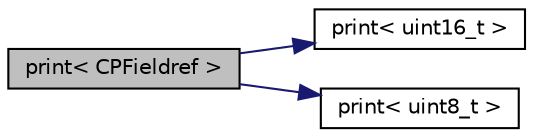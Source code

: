 digraph "print&lt; CPFieldref &gt;"
{
 // LATEX_PDF_SIZE
  edge [fontname="Helvetica",fontsize="10",labelfontname="Helvetica",labelfontsize="10"];
  node [fontname="Helvetica",fontsize="10",shape=record];
  rankdir="LR";
  Node1 [label="print\< CPFieldref \>",height=0.2,width=0.4,color="black", fillcolor="grey75", style="filled", fontcolor="black",tooltip=" "];
  Node1 -> Node2 [color="midnightblue",fontsize="10",style="solid",fontname="Helvetica"];
  Node2 [label="print\< uint16_t \>",height=0.2,width=0.4,color="black", fillcolor="white", style="filled",URL="$_tipos_8cpp.html#acf40d8a5ff2ee0e5bb42b2be35e1dcd1",tooltip=" "];
  Node1 -> Node3 [color="midnightblue",fontsize="10",style="solid",fontname="Helvetica"];
  Node3 [label="print\< uint8_t \>",height=0.2,width=0.4,color="black", fillcolor="white", style="filled",URL="$_tipos_8cpp.html#a78e725d6aa1a4bb1b3d26e4dafe5e059",tooltip=" "];
}
